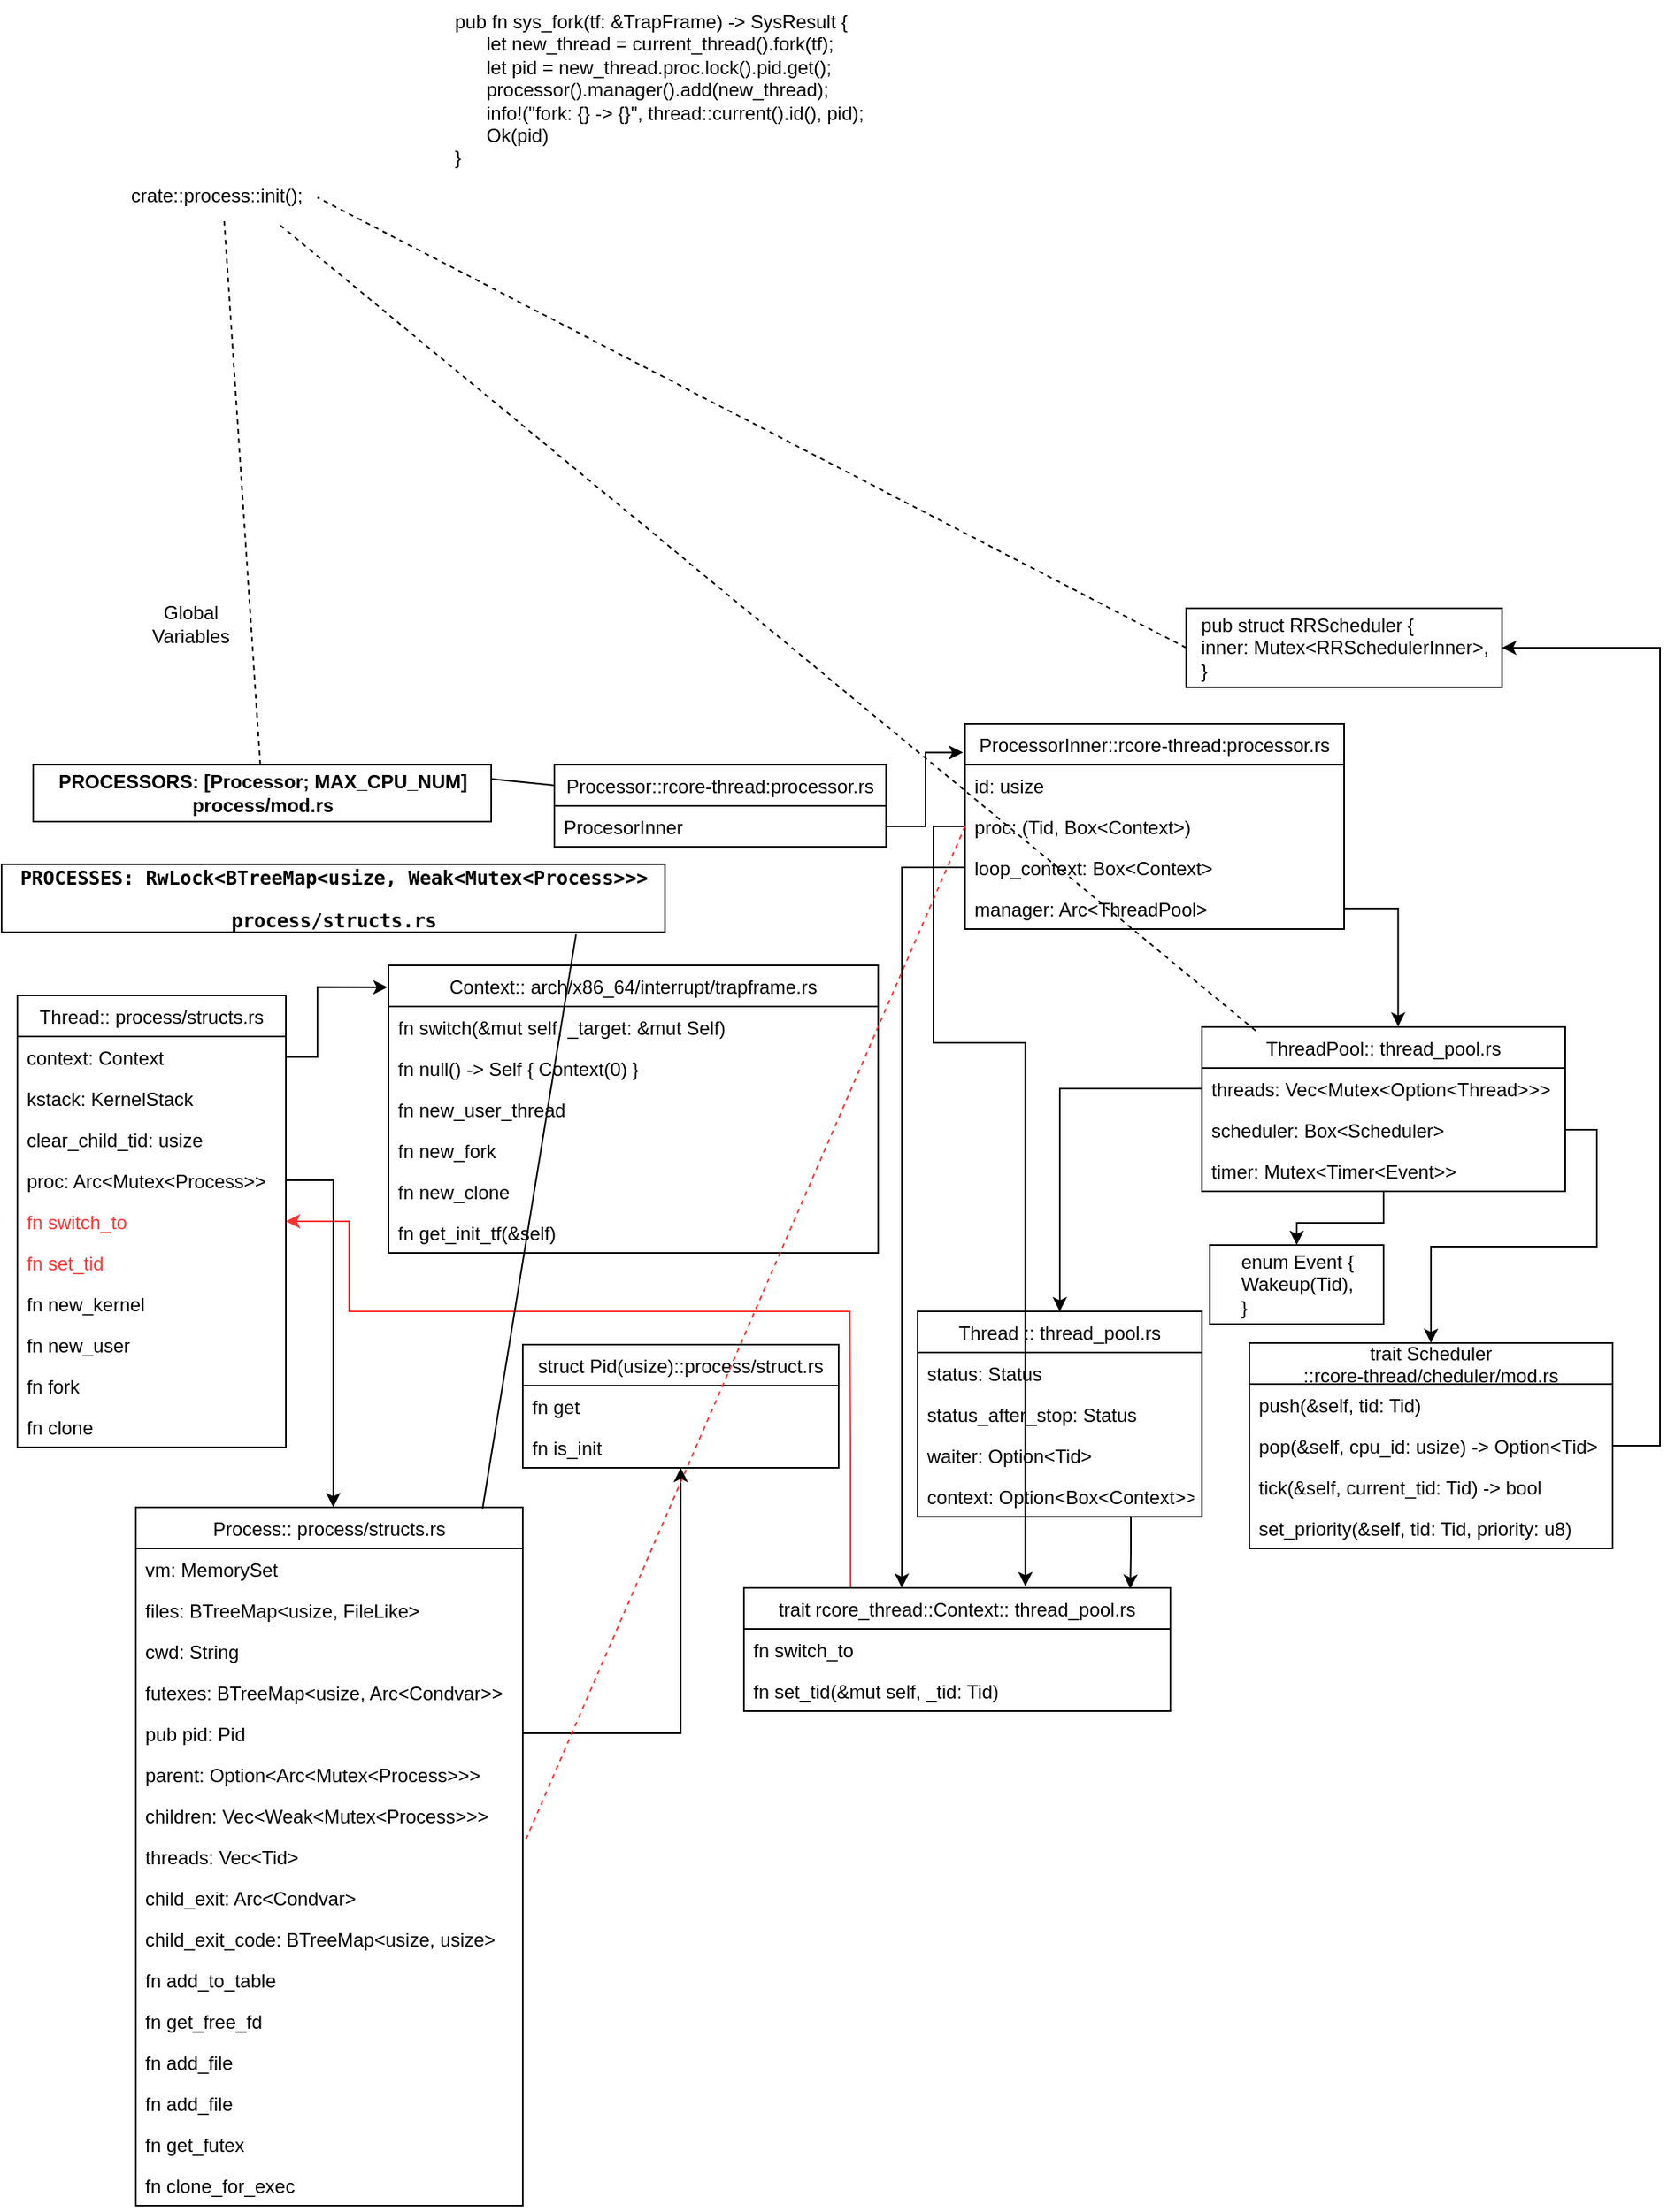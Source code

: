 <mxfile version="10.6.5" type="device"><diagram name="Page-1" id="e56a1550-8fbb-45ad-956c-1786394a9013"><mxGraphModel dx="1116" dy="1576" grid="1" gridSize="10" guides="1" tooltips="1" connect="1" arrows="1" fold="1" page="1" pageScale="1" pageWidth="1100" pageHeight="850" background="#ffffff" math="0" shadow="0"><root><mxCell id="0"/><mxCell id="1" parent="0"/><mxCell id="3l4ur79wan_3FChxaoL4-25" value="Processor::rcore-thread:processor.rs" style="swimlane;fontStyle=0;childLayout=stackLayout;horizontal=1;startSize=26;fillColor=none;horizontalStack=0;resizeParent=1;resizeParentMax=0;resizeLast=0;collapsible=1;marginBottom=0;" vertex="1" parent="1"><mxGeometry x="360" y="184" width="210" height="52" as="geometry"/></mxCell><mxCell id="3l4ur79wan_3FChxaoL4-26" value="ProcesorInner" style="text;strokeColor=none;fillColor=none;align=left;verticalAlign=top;spacingLeft=4;spacingRight=4;overflow=hidden;rotatable=0;points=[[0,0.5],[1,0.5]];portConstraint=eastwest;" vertex="1" parent="3l4ur79wan_3FChxaoL4-25"><mxGeometry y="26" width="210" height="26" as="geometry"/></mxCell><mxCell id="3l4ur79wan_3FChxaoL4-29" value="ProcessorInner::rcore-thread:processor.rs" style="swimlane;fontStyle=0;childLayout=stackLayout;horizontal=1;startSize=26;fillColor=none;horizontalStack=0;resizeParent=1;resizeParentMax=0;resizeLast=0;collapsible=1;marginBottom=0;" vertex="1" parent="1"><mxGeometry x="620" y="158" width="240" height="130" as="geometry"/></mxCell><mxCell id="3l4ur79wan_3FChxaoL4-30" value="id: usize" style="text;strokeColor=none;fillColor=none;align=left;verticalAlign=top;spacingLeft=4;spacingRight=4;overflow=hidden;rotatable=0;points=[[0,0.5],[1,0.5]];portConstraint=eastwest;" vertex="1" parent="3l4ur79wan_3FChxaoL4-29"><mxGeometry y="26" width="240" height="26" as="geometry"/></mxCell><mxCell id="3l4ur79wan_3FChxaoL4-31" value="proc: (Tid, Box&lt;Context&gt;)" style="text;strokeColor=none;fillColor=none;align=left;verticalAlign=top;spacingLeft=4;spacingRight=4;overflow=hidden;rotatable=0;points=[[0,0.5],[1,0.5]];portConstraint=eastwest;" vertex="1" parent="3l4ur79wan_3FChxaoL4-29"><mxGeometry y="52" width="240" height="26" as="geometry"/></mxCell><mxCell id="3l4ur79wan_3FChxaoL4-32" value="loop_context: Box&lt;Context&gt;" style="text;strokeColor=none;fillColor=none;align=left;verticalAlign=top;spacingLeft=4;spacingRight=4;overflow=hidden;rotatable=0;points=[[0,0.5],[1,0.5]];portConstraint=eastwest;" vertex="1" parent="3l4ur79wan_3FChxaoL4-29"><mxGeometry y="78" width="240" height="26" as="geometry"/></mxCell><mxCell id="3l4ur79wan_3FChxaoL4-40" value="manager: Arc&lt;ThreadPool&gt;" style="text;strokeColor=none;fillColor=none;align=left;verticalAlign=top;spacingLeft=4;spacingRight=4;overflow=hidden;rotatable=0;points=[[0,0.5],[1,0.5]];portConstraint=eastwest;" vertex="1" parent="3l4ur79wan_3FChxaoL4-29"><mxGeometry y="104" width="240" height="26" as="geometry"/></mxCell><mxCell id="3l4ur79wan_3FChxaoL4-33" style="edgeStyle=orthogonalEdgeStyle;rounded=0;orthogonalLoop=1;jettySize=auto;html=1;exitX=1;exitY=0.5;exitDx=0;exitDy=0;entryX=-0.005;entryY=0.14;entryDx=0;entryDy=0;entryPerimeter=0;" edge="1" parent="1" source="3l4ur79wan_3FChxaoL4-26" target="3l4ur79wan_3FChxaoL4-29"><mxGeometry relative="1" as="geometry"/></mxCell><mxCell id="3l4ur79wan_3FChxaoL4-35" value="&lt;span&gt;&lt;b&gt;PROCESSORS: [Processor; MAX_CPU_NUM]&lt;br&gt;process/mod.rs&lt;br&gt;&lt;/b&gt;&lt;/span&gt;" style="html=1;" vertex="1" parent="1"><mxGeometry x="30" y="184" width="290" height="36" as="geometry"/></mxCell><mxCell id="3l4ur79wan_3FChxaoL4-36" value="Global Variables" style="text;html=1;strokeColor=none;fillColor=none;align=center;verticalAlign=middle;whiteSpace=wrap;rounded=0;" vertex="1" parent="1"><mxGeometry x="90" y="85" width="80" height="20" as="geometry"/></mxCell><mxCell id="3l4ur79wan_3FChxaoL4-37" value="" style="endArrow=none;dashed=1;html=1;entryX=0.804;entryY=1.086;entryDx=0;entryDy=0;entryPerimeter=0;exitX=0.148;exitY=0.023;exitDx=0;exitDy=0;exitPerimeter=0;" edge="1" parent="1" source="3l4ur79wan_3FChxaoL4-41" target="3l4ur79wan_3FChxaoL4-71"><mxGeometry width="50" height="50" relative="1" as="geometry"><mxPoint x="350" y="270" as="sourcePoint"/><mxPoint x="350" y="118" as="targetPoint"/></mxGeometry></mxCell><mxCell id="3l4ur79wan_3FChxaoL4-38" value="" style="endArrow=none;html=1;entryX=0;entryY=0.25;entryDx=0;entryDy=0;exitX=1;exitY=0.25;exitDx=0;exitDy=0;" edge="1" parent="1" source="3l4ur79wan_3FChxaoL4-35" target="3l4ur79wan_3FChxaoL4-25"><mxGeometry width="50" height="50" relative="1" as="geometry"><mxPoint x="295" y="350" as="sourcePoint"/><mxPoint x="345" y="300" as="targetPoint"/></mxGeometry></mxCell><mxCell id="3l4ur79wan_3FChxaoL4-64" style="edgeStyle=orthogonalEdgeStyle;rounded=0;orthogonalLoop=1;jettySize=auto;html=1;entryX=0.5;entryY=0;entryDx=0;entryDy=0;" edge="1" parent="1" source="3l4ur79wan_3FChxaoL4-41" target="3l4ur79wan_3FChxaoL4-63"><mxGeometry relative="1" as="geometry"/></mxCell><mxCell id="3l4ur79wan_3FChxaoL4-41" value="ThreadPool:: thread_pool.rs" style="swimlane;fontStyle=0;childLayout=stackLayout;horizontal=1;startSize=26;fillColor=none;horizontalStack=0;resizeParent=1;resizeParentMax=0;resizeLast=0;collapsible=1;marginBottom=0;" vertex="1" parent="1"><mxGeometry x="770" y="350" width="230" height="104" as="geometry"/></mxCell><mxCell id="3l4ur79wan_3FChxaoL4-42" value="threads: Vec&lt;Mutex&lt;Option&lt;Thread&gt;&gt;&gt;" style="text;strokeColor=none;fillColor=none;align=left;verticalAlign=top;spacingLeft=4;spacingRight=4;overflow=hidden;rotatable=0;points=[[0,0.5],[1,0.5]];portConstraint=eastwest;" vertex="1" parent="3l4ur79wan_3FChxaoL4-41"><mxGeometry y="26" width="230" height="26" as="geometry"/></mxCell><mxCell id="3l4ur79wan_3FChxaoL4-43" value="scheduler: Box&lt;Scheduler&gt;" style="text;strokeColor=none;fillColor=none;align=left;verticalAlign=top;spacingLeft=4;spacingRight=4;overflow=hidden;rotatable=0;points=[[0,0.5],[1,0.5]];portConstraint=eastwest;" vertex="1" parent="3l4ur79wan_3FChxaoL4-41"><mxGeometry y="52" width="230" height="26" as="geometry"/></mxCell><mxCell id="3l4ur79wan_3FChxaoL4-44" value="timer: Mutex&lt;Timer&lt;Event&gt;&gt;" style="text;strokeColor=none;fillColor=none;align=left;verticalAlign=top;spacingLeft=4;spacingRight=4;overflow=hidden;rotatable=0;points=[[0,0.5],[1,0.5]];portConstraint=eastwest;" vertex="1" parent="3l4ur79wan_3FChxaoL4-41"><mxGeometry y="78" width="230" height="26" as="geometry"/></mxCell><mxCell id="3l4ur79wan_3FChxaoL4-77" style="edgeStyle=orthogonalEdgeStyle;rounded=0;orthogonalLoop=1;jettySize=auto;html=1;entryX=1;entryY=0.5;entryDx=0;entryDy=0;" edge="1" parent="1" source="3l4ur79wan_3FChxaoL4-46" target="3l4ur79wan_3FChxaoL4-73"><mxGeometry relative="1" as="geometry"><Array as="points"><mxPoint x="1060" y="615"/><mxPoint x="1060" y="110"/></Array></mxGeometry></mxCell><mxCell id="3l4ur79wan_3FChxaoL4-46" value="trait Scheduler&#10;::rcore-thread/cheduler/mod.rs" style="swimlane;fontStyle=0;childLayout=stackLayout;horizontal=1;startSize=26;fillColor=none;horizontalStack=0;resizeParent=1;resizeParentMax=0;resizeLast=0;collapsible=1;marginBottom=0;" vertex="1" parent="1"><mxGeometry x="800" y="550" width="230" height="130" as="geometry"/></mxCell><mxCell id="3l4ur79wan_3FChxaoL4-47" value="push(&amp;self, tid: Tid)" style="text;strokeColor=none;fillColor=none;align=left;verticalAlign=top;spacingLeft=4;spacingRight=4;overflow=hidden;rotatable=0;points=[[0,0.5],[1,0.5]];portConstraint=eastwest;" vertex="1" parent="3l4ur79wan_3FChxaoL4-46"><mxGeometry y="26" width="230" height="26" as="geometry"/></mxCell><mxCell id="3l4ur79wan_3FChxaoL4-48" value="pop(&amp;self, cpu_id: usize) -&gt; Option&lt;Tid&gt;" style="text;strokeColor=none;fillColor=none;align=left;verticalAlign=top;spacingLeft=4;spacingRight=4;overflow=hidden;rotatable=0;points=[[0,0.5],[1,0.5]];portConstraint=eastwest;" vertex="1" parent="3l4ur79wan_3FChxaoL4-46"><mxGeometry y="52" width="230" height="26" as="geometry"/></mxCell><mxCell id="3l4ur79wan_3FChxaoL4-49" value="tick(&amp;self, current_tid: Tid) -&gt; bool" style="text;strokeColor=none;fillColor=none;align=left;verticalAlign=top;spacingLeft=4;spacingRight=4;overflow=hidden;rotatable=0;points=[[0,0.5],[1,0.5]];portConstraint=eastwest;" vertex="1" parent="3l4ur79wan_3FChxaoL4-46"><mxGeometry y="78" width="230" height="26" as="geometry"/></mxCell><mxCell id="3l4ur79wan_3FChxaoL4-55" value="set_priority(&amp;self, tid: Tid, priority: u8)" style="text;strokeColor=none;fillColor=none;align=left;verticalAlign=top;spacingLeft=4;spacingRight=4;overflow=hidden;rotatable=0;points=[[0,0.5],[1,0.5]];portConstraint=eastwest;" vertex="1" parent="3l4ur79wan_3FChxaoL4-46"><mxGeometry y="104" width="230" height="26" as="geometry"/></mxCell><mxCell id="3l4ur79wan_3FChxaoL4-56" style="edgeStyle=orthogonalEdgeStyle;rounded=0;orthogonalLoop=1;jettySize=auto;html=1;entryX=0.5;entryY=0;entryDx=0;entryDy=0;" edge="1" parent="1" source="3l4ur79wan_3FChxaoL4-43" target="3l4ur79wan_3FChxaoL4-46"><mxGeometry relative="1" as="geometry"/></mxCell><mxCell id="3l4ur79wan_3FChxaoL4-70" style="edgeStyle=orthogonalEdgeStyle;rounded=0;orthogonalLoop=1;jettySize=auto;html=1;exitX=0.75;exitY=1;exitDx=0;exitDy=0;entryX=0.906;entryY=0.007;entryDx=0;entryDy=0;entryPerimeter=0;" edge="1" parent="1" source="3l4ur79wan_3FChxaoL4-57" target="3l4ur79wan_3FChxaoL4-66"><mxGeometry relative="1" as="geometry"/></mxCell><mxCell id="3l4ur79wan_3FChxaoL4-57" value="Thread :: thread_pool.rs" style="swimlane;fontStyle=0;childLayout=stackLayout;horizontal=1;startSize=26;fillColor=none;horizontalStack=0;resizeParent=1;resizeParentMax=0;resizeLast=0;collapsible=1;marginBottom=0;" vertex="1" parent="1"><mxGeometry x="590" y="530" width="180" height="130" as="geometry"/></mxCell><mxCell id="3l4ur79wan_3FChxaoL4-58" value="status: Status" style="text;strokeColor=none;fillColor=none;align=left;verticalAlign=top;spacingLeft=4;spacingRight=4;overflow=hidden;rotatable=0;points=[[0,0.5],[1,0.5]];portConstraint=eastwest;" vertex="1" parent="3l4ur79wan_3FChxaoL4-57"><mxGeometry y="26" width="180" height="26" as="geometry"/></mxCell><mxCell id="3l4ur79wan_3FChxaoL4-59" value="status_after_stop: Status" style="text;strokeColor=none;fillColor=none;align=left;verticalAlign=top;spacingLeft=4;spacingRight=4;overflow=hidden;rotatable=0;points=[[0,0.5],[1,0.5]];portConstraint=eastwest;" vertex="1" parent="3l4ur79wan_3FChxaoL4-57"><mxGeometry y="52" width="180" height="26" as="geometry"/></mxCell><mxCell id="3l4ur79wan_3FChxaoL4-60" value="waiter: Option&lt;Tid&gt;" style="text;strokeColor=none;fillColor=none;align=left;verticalAlign=top;spacingLeft=4;spacingRight=4;overflow=hidden;rotatable=0;points=[[0,0.5],[1,0.5]];portConstraint=eastwest;" vertex="1" parent="3l4ur79wan_3FChxaoL4-57"><mxGeometry y="78" width="180" height="26" as="geometry"/></mxCell><mxCell id="3l4ur79wan_3FChxaoL4-61" value="context: Option&lt;Box&lt;Context&gt;&gt;" style="text;strokeColor=none;fillColor=none;align=left;verticalAlign=top;spacingLeft=4;spacingRight=4;overflow=hidden;rotatable=0;points=[[0,0.5],[1,0.5]];portConstraint=eastwest;" vertex="1" parent="3l4ur79wan_3FChxaoL4-57"><mxGeometry y="104" width="180" height="26" as="geometry"/></mxCell><mxCell id="3l4ur79wan_3FChxaoL4-62" style="edgeStyle=orthogonalEdgeStyle;rounded=0;orthogonalLoop=1;jettySize=auto;html=1;entryX=0.5;entryY=0;entryDx=0;entryDy=0;" edge="1" parent="1" source="3l4ur79wan_3FChxaoL4-42" target="3l4ur79wan_3FChxaoL4-57"><mxGeometry relative="1" as="geometry"/></mxCell><mxCell id="3l4ur79wan_3FChxaoL4-63" value="&lt;pre&gt;&lt;div style=&quot;text-align: left&quot;&gt;&lt;span style=&quot;font-family: &amp;#34;helvetica&amp;#34; ; white-space: nowrap&quot;&gt;enum &lt;/span&gt;&lt;span style=&quot;font-family: &amp;#34;helvetica&amp;#34; ; white-space: nowrap&quot;&gt;Event {&lt;/span&gt;&lt;/div&gt;&lt;span&gt;&lt;div style=&quot;text-align: left&quot;&gt;&lt;span style=&quot;font-family: &amp;#34;helvetica&amp;#34; ; white-space: nowrap&quot;&gt;Wakeup&lt;/span&gt;&lt;span style=&quot;font-family: &amp;#34;helvetica&amp;#34; ; white-space: nowrap&quot;&gt;(Tid)&lt;/span&gt;&lt;span style=&quot;font-family: &amp;#34;helvetica&amp;#34; ; white-space: nowrap&quot;&gt;,&lt;/span&gt;&lt;/div&gt;&lt;/span&gt;&lt;div style=&quot;text-align: left&quot;&gt;&lt;span style=&quot;font-family: &amp;#34;helvetica&amp;#34; ; white-space: nowrap&quot;&gt;}&lt;/span&gt;&lt;/div&gt;&lt;/pre&gt;" style="html=1;" vertex="1" parent="1"><mxGeometry x="775" y="488" width="110" height="50" as="geometry"/></mxCell><mxCell id="3l4ur79wan_3FChxaoL4-65" style="edgeStyle=orthogonalEdgeStyle;rounded=0;orthogonalLoop=1;jettySize=auto;html=1;exitX=1;exitY=0.5;exitDx=0;exitDy=0;entryX=0.54;entryY=-0.003;entryDx=0;entryDy=0;entryPerimeter=0;" edge="1" parent="1" source="3l4ur79wan_3FChxaoL4-40" target="3l4ur79wan_3FChxaoL4-41"><mxGeometry relative="1" as="geometry"/></mxCell><mxCell id="3l4ur79wan_3FChxaoL4-107" style="edgeStyle=orthogonalEdgeStyle;rounded=0;orthogonalLoop=1;jettySize=auto;html=1;exitX=0.25;exitY=0;exitDx=0;exitDy=0;entryX=1;entryY=0.5;entryDx=0;entryDy=0;fillColor=#f8cecc;strokeColor=#FF3333;" edge="1" parent="1" source="3l4ur79wan_3FChxaoL4-66" target="3l4ur79wan_3FChxaoL4-81"><mxGeometry relative="1" as="geometry"><Array as="points"><mxPoint x="547" y="620"/><mxPoint x="547" y="530"/><mxPoint x="230" y="530"/><mxPoint x="230" y="473"/></Array></mxGeometry></mxCell><mxCell id="3l4ur79wan_3FChxaoL4-66" value="trait rcore_thread::Context:: thread_pool.rs" style="swimlane;fontStyle=0;childLayout=stackLayout;horizontal=1;startSize=26;fillColor=none;horizontalStack=0;resizeParent=1;resizeParentMax=0;resizeLast=0;collapsible=1;marginBottom=0;" vertex="1" parent="1"><mxGeometry x="480" y="705" width="270" height="78" as="geometry"><mxRectangle x="580" y="615" width="180" height="26" as="alternateBounds"/></mxGeometry></mxCell><mxCell id="3l4ur79wan_3FChxaoL4-67" value="fn switch_to" style="text;strokeColor=none;fillColor=none;align=left;verticalAlign=top;spacingLeft=4;spacingRight=4;overflow=hidden;rotatable=0;points=[[0,0.5],[1,0.5]];portConstraint=eastwest;" vertex="1" parent="3l4ur79wan_3FChxaoL4-66"><mxGeometry y="26" width="270" height="26" as="geometry"/></mxCell><mxCell id="3l4ur79wan_3FChxaoL4-68" value="fn set_tid(&amp;mut self, _tid: Tid)" style="text;strokeColor=none;fillColor=none;align=left;verticalAlign=top;spacingLeft=4;spacingRight=4;overflow=hidden;rotatable=0;points=[[0,0.5],[1,0.5]];portConstraint=eastwest;" vertex="1" parent="3l4ur79wan_3FChxaoL4-66"><mxGeometry y="52" width="270" height="26" as="geometry"/></mxCell><mxCell id="3l4ur79wan_3FChxaoL4-71" value="crate::process::init();" style="text;html=1;" vertex="1" parent="1"><mxGeometry x="90" y="-190" width="120" height="30" as="geometry"/></mxCell><mxCell id="3l4ur79wan_3FChxaoL4-73" value="&lt;pre&gt;&lt;div style=&quot;text-align: left&quot;&gt;&lt;span style=&quot;font-family: &amp;#34;helvetica&amp;#34; ; white-space: nowrap&quot;&gt;pub struct &lt;/span&gt;&lt;span style=&quot;font-family: &amp;#34;helvetica&amp;#34; ; white-space: nowrap&quot;&gt;RRScheduler {&lt;/span&gt;&lt;/div&gt;&lt;span&gt;&lt;div style=&quot;text-align: left&quot;&gt;&lt;span style=&quot;font-family: &amp;#34;helvetica&amp;#34; ; white-space: nowrap&quot;&gt;inner&lt;/span&gt;&lt;span style=&quot;font-family: &amp;#34;helvetica&amp;#34; ; white-space: nowrap&quot;&gt;: Mutex&amp;lt;RRSchedulerInner&amp;gt;&lt;/span&gt;&lt;span style=&quot;font-family: &amp;#34;helvetica&amp;#34; ; white-space: nowrap&quot;&gt;,&lt;/span&gt;&lt;/div&gt;&lt;/span&gt;&lt;div style=&quot;text-align: left&quot;&gt;&lt;span style=&quot;font-family: &amp;#34;helvetica&amp;#34; ; white-space: nowrap&quot;&gt;}&lt;/span&gt;&lt;/div&gt;&lt;/pre&gt;" style="html=1;" vertex="1" parent="1"><mxGeometry x="760" y="85" width="200" height="50" as="geometry"/></mxCell><mxCell id="3l4ur79wan_3FChxaoL4-78" value="" style="endArrow=none;dashed=1;html=1;" edge="1" parent="1" source="3l4ur79wan_3FChxaoL4-35" target="3l4ur79wan_3FChxaoL4-71"><mxGeometry width="50" height="50" relative="1" as="geometry"><mxPoint x="170" y="330" as="sourcePoint"/><mxPoint x="220" y="280" as="targetPoint"/></mxGeometry></mxCell><mxCell id="3l4ur79wan_3FChxaoL4-79" value="" style="endArrow=none;dashed=1;html=1;exitX=0;exitY=0.5;exitDx=0;exitDy=0;entryX=1;entryY=0.5;entryDx=0;entryDy=0;" edge="1" parent="1" source="3l4ur79wan_3FChxaoL4-73" target="3l4ur79wan_3FChxaoL4-71"><mxGeometry width="50" height="50" relative="1" as="geometry"><mxPoint x="205.833" y="194" as="sourcePoint"/><mxPoint x="267.5" y="120.0" as="targetPoint"/></mxGeometry></mxCell><mxCell id="3l4ur79wan_3FChxaoL4-99" style="edgeStyle=orthogonalEdgeStyle;rounded=0;orthogonalLoop=1;jettySize=auto;html=1;exitX=1;exitY=0.5;exitDx=0;exitDy=0;" edge="1" parent="1" source="3l4ur79wan_3FChxaoL4-85" target="3l4ur79wan_3FChxaoL4-86"><mxGeometry relative="1" as="geometry"><mxPoint x="110" y="506" as="sourcePoint"/><Array as="points"><mxPoint x="220" y="447"/></Array></mxGeometry></mxCell><mxCell id="3l4ur79wan_3FChxaoL4-81" value="Thread:: process/structs.rs" style="swimlane;fontStyle=0;childLayout=stackLayout;horizontal=1;startSize=26;fillColor=none;horizontalStack=0;resizeParent=1;resizeParentMax=0;resizeLast=0;collapsible=1;marginBottom=0;" vertex="1" parent="1"><mxGeometry x="20" y="330" width="170" height="286" as="geometry"/></mxCell><mxCell id="3l4ur79wan_3FChxaoL4-82" value="context: Context" style="text;strokeColor=none;fillColor=none;align=left;verticalAlign=top;spacingLeft=4;spacingRight=4;overflow=hidden;rotatable=0;points=[[0,0.5],[1,0.5]];portConstraint=eastwest;" vertex="1" parent="3l4ur79wan_3FChxaoL4-81"><mxGeometry y="26" width="170" height="26" as="geometry"/></mxCell><mxCell id="3l4ur79wan_3FChxaoL4-83" value="kstack: KernelStack" style="text;strokeColor=none;fillColor=none;align=left;verticalAlign=top;spacingLeft=4;spacingRight=4;overflow=hidden;rotatable=0;points=[[0,0.5],[1,0.5]];portConstraint=eastwest;" vertex="1" parent="3l4ur79wan_3FChxaoL4-81"><mxGeometry y="52" width="170" height="26" as="geometry"/></mxCell><mxCell id="3l4ur79wan_3FChxaoL4-84" value="clear_child_tid: usize" style="text;strokeColor=none;fillColor=none;align=left;verticalAlign=top;spacingLeft=4;spacingRight=4;overflow=hidden;rotatable=0;points=[[0,0.5],[1,0.5]];portConstraint=eastwest;" vertex="1" parent="3l4ur79wan_3FChxaoL4-81"><mxGeometry y="78" width="170" height="26" as="geometry"/></mxCell><mxCell id="3l4ur79wan_3FChxaoL4-85" value="proc: Arc&lt;Mutex&lt;Process&gt;&gt;" style="text;strokeColor=none;fillColor=none;align=left;verticalAlign=top;spacingLeft=4;spacingRight=4;overflow=hidden;rotatable=0;points=[[0,0.5],[1,0.5]];portConstraint=eastwest;" vertex="1" parent="3l4ur79wan_3FChxaoL4-81"><mxGeometry y="104" width="170" height="26" as="geometry"/></mxCell><mxCell id="3l4ur79wan_3FChxaoL4-121" value="fn switch_to" style="text;strokeColor=none;fillColor=none;align=left;verticalAlign=top;spacingLeft=4;spacingRight=4;overflow=hidden;rotatable=0;points=[[0,0.5],[1,0.5]];portConstraint=eastwest;fontColor=#FF3333;" vertex="1" parent="3l4ur79wan_3FChxaoL4-81"><mxGeometry y="130" width="170" height="26" as="geometry"/></mxCell><mxCell id="3l4ur79wan_3FChxaoL4-122" value="fn set_tid" style="text;strokeColor=none;fillColor=none;align=left;verticalAlign=top;spacingLeft=4;spacingRight=4;overflow=hidden;rotatable=0;points=[[0,0.5],[1,0.5]];portConstraint=eastwest;fontColor=#FF3333;" vertex="1" parent="3l4ur79wan_3FChxaoL4-81"><mxGeometry y="156" width="170" height="26" as="geometry"/></mxCell><mxCell id="3l4ur79wan_3FChxaoL4-123" value="fn new_kernel" style="text;strokeColor=none;fillColor=none;align=left;verticalAlign=top;spacingLeft=4;spacingRight=4;overflow=hidden;rotatable=0;points=[[0,0.5],[1,0.5]];portConstraint=eastwest;" vertex="1" parent="3l4ur79wan_3FChxaoL4-81"><mxGeometry y="182" width="170" height="26" as="geometry"/></mxCell><mxCell id="3l4ur79wan_3FChxaoL4-125" value="fn new_user" style="text;strokeColor=none;fillColor=none;align=left;verticalAlign=top;spacingLeft=4;spacingRight=4;overflow=hidden;rotatable=0;points=[[0,0.5],[1,0.5]];portConstraint=eastwest;" vertex="1" parent="3l4ur79wan_3FChxaoL4-81"><mxGeometry y="208" width="170" height="26" as="geometry"/></mxCell><mxCell id="3l4ur79wan_3FChxaoL4-126" value="fn fork" style="text;strokeColor=none;fillColor=none;align=left;verticalAlign=top;spacingLeft=4;spacingRight=4;overflow=hidden;rotatable=0;points=[[0,0.5],[1,0.5]];portConstraint=eastwest;" vertex="1" parent="3l4ur79wan_3FChxaoL4-81"><mxGeometry y="234" width="170" height="26" as="geometry"/></mxCell><mxCell id="3l4ur79wan_3FChxaoL4-129" value="fn clone" style="text;strokeColor=none;fillColor=none;align=left;verticalAlign=top;spacingLeft=4;spacingRight=4;overflow=hidden;rotatable=0;points=[[0,0.5],[1,0.5]];portConstraint=eastwest;" vertex="1" parent="3l4ur79wan_3FChxaoL4-81"><mxGeometry y="260" width="170" height="26" as="geometry"/></mxCell><mxCell id="3l4ur79wan_3FChxaoL4-86" value="Process:: process/structs.rs" style="swimlane;fontStyle=0;childLayout=stackLayout;horizontal=1;startSize=26;fillColor=none;horizontalStack=0;resizeParent=1;resizeParentMax=0;resizeLast=0;collapsible=1;marginBottom=0;" vertex="1" parent="1"><mxGeometry x="95" y="654" width="245" height="442" as="geometry"/></mxCell><mxCell id="3l4ur79wan_3FChxaoL4-87" value="vm: MemorySet" style="text;strokeColor=none;fillColor=none;align=left;verticalAlign=top;spacingLeft=4;spacingRight=4;overflow=hidden;rotatable=0;points=[[0,0.5],[1,0.5]];portConstraint=eastwest;" vertex="1" parent="3l4ur79wan_3FChxaoL4-86"><mxGeometry y="26" width="245" height="26" as="geometry"/></mxCell><mxCell id="3l4ur79wan_3FChxaoL4-88" value="files: BTreeMap&lt;usize, FileLike&gt;" style="text;strokeColor=none;fillColor=none;align=left;verticalAlign=top;spacingLeft=4;spacingRight=4;overflow=hidden;rotatable=0;points=[[0,0.5],[1,0.5]];portConstraint=eastwest;" vertex="1" parent="3l4ur79wan_3FChxaoL4-86"><mxGeometry y="52" width="245" height="26" as="geometry"/></mxCell><mxCell id="3l4ur79wan_3FChxaoL4-89" value="cwd: String" style="text;strokeColor=none;fillColor=none;align=left;verticalAlign=top;spacingLeft=4;spacingRight=4;overflow=hidden;rotatable=0;points=[[0,0.5],[1,0.5]];portConstraint=eastwest;" vertex="1" parent="3l4ur79wan_3FChxaoL4-86"><mxGeometry y="78" width="245" height="26" as="geometry"/></mxCell><mxCell id="3l4ur79wan_3FChxaoL4-90" value="futexes: BTreeMap&lt;usize, Arc&lt;Condvar&gt;&gt;" style="text;strokeColor=none;fillColor=none;align=left;verticalAlign=top;spacingLeft=4;spacingRight=4;overflow=hidden;rotatable=0;points=[[0,0.5],[1,0.5]];portConstraint=eastwest;" vertex="1" parent="3l4ur79wan_3FChxaoL4-86"><mxGeometry y="104" width="245" height="26" as="geometry"/></mxCell><mxCell id="3l4ur79wan_3FChxaoL4-92" value="pub pid: Pid" style="text;strokeColor=none;fillColor=none;align=left;verticalAlign=top;spacingLeft=4;spacingRight=4;overflow=hidden;rotatable=0;points=[[0,0.5],[1,0.5]];portConstraint=eastwest;" vertex="1" parent="3l4ur79wan_3FChxaoL4-86"><mxGeometry y="130" width="245" height="26" as="geometry"/></mxCell><mxCell id="3l4ur79wan_3FChxaoL4-93" value="parent: Option&lt;Arc&lt;Mutex&lt;Process&gt;&gt;&gt;" style="text;strokeColor=none;fillColor=none;align=left;verticalAlign=top;spacingLeft=4;spacingRight=4;overflow=hidden;rotatable=0;points=[[0,0.5],[1,0.5]];portConstraint=eastwest;" vertex="1" parent="3l4ur79wan_3FChxaoL4-86"><mxGeometry y="156" width="245" height="26" as="geometry"/></mxCell><mxCell id="3l4ur79wan_3FChxaoL4-94" value="children: Vec&lt;Weak&lt;Mutex&lt;Process&gt;&gt;&gt;" style="text;strokeColor=none;fillColor=none;align=left;verticalAlign=top;spacingLeft=4;spacingRight=4;overflow=hidden;rotatable=0;points=[[0,0.5],[1,0.5]];portConstraint=eastwest;" vertex="1" parent="3l4ur79wan_3FChxaoL4-86"><mxGeometry y="182" width="245" height="26" as="geometry"/></mxCell><mxCell id="3l4ur79wan_3FChxaoL4-95" value="threads: Vec&lt;Tid&gt;" style="text;strokeColor=none;fillColor=none;align=left;verticalAlign=top;spacingLeft=4;spacingRight=4;overflow=hidden;rotatable=0;points=[[0,0.5],[1,0.5]];portConstraint=eastwest;" vertex="1" parent="3l4ur79wan_3FChxaoL4-86"><mxGeometry y="208" width="245" height="26" as="geometry"/></mxCell><mxCell id="3l4ur79wan_3FChxaoL4-96" value="child_exit: Arc&lt;Condvar&gt;" style="text;strokeColor=none;fillColor=none;align=left;verticalAlign=top;spacingLeft=4;spacingRight=4;overflow=hidden;rotatable=0;points=[[0,0.5],[1,0.5]];portConstraint=eastwest;" vertex="1" parent="3l4ur79wan_3FChxaoL4-86"><mxGeometry y="234" width="245" height="26" as="geometry"/></mxCell><mxCell id="3l4ur79wan_3FChxaoL4-97" value="child_exit_code: BTreeMap&lt;usize, usize&gt;" style="text;strokeColor=none;fillColor=none;align=left;verticalAlign=top;spacingLeft=4;spacingRight=4;overflow=hidden;rotatable=0;points=[[0,0.5],[1,0.5]];portConstraint=eastwest;" vertex="1" parent="3l4ur79wan_3FChxaoL4-86"><mxGeometry y="260" width="245" height="26" as="geometry"/></mxCell><mxCell id="3l4ur79wan_3FChxaoL4-130" value="fn add_to_table" style="text;strokeColor=none;fillColor=none;align=left;verticalAlign=top;spacingLeft=4;spacingRight=4;overflow=hidden;rotatable=0;points=[[0,0.5],[1,0.5]];portConstraint=eastwest;" vertex="1" parent="3l4ur79wan_3FChxaoL4-86"><mxGeometry y="286" width="245" height="26" as="geometry"/></mxCell><mxCell id="3l4ur79wan_3FChxaoL4-131" value="fn get_free_fd" style="text;strokeColor=none;fillColor=none;align=left;verticalAlign=top;spacingLeft=4;spacingRight=4;overflow=hidden;rotatable=0;points=[[0,0.5],[1,0.5]];portConstraint=eastwest;" vertex="1" parent="3l4ur79wan_3FChxaoL4-86"><mxGeometry y="312" width="245" height="26" as="geometry"/></mxCell><mxCell id="3l4ur79wan_3FChxaoL4-132" value="fn add_file" style="text;strokeColor=none;fillColor=none;align=left;verticalAlign=top;spacingLeft=4;spacingRight=4;overflow=hidden;rotatable=0;points=[[0,0.5],[1,0.5]];portConstraint=eastwest;" vertex="1" parent="3l4ur79wan_3FChxaoL4-86"><mxGeometry y="338" width="245" height="26" as="geometry"/></mxCell><mxCell id="3l4ur79wan_3FChxaoL4-133" value="fn add_file" style="text;strokeColor=none;fillColor=none;align=left;verticalAlign=top;spacingLeft=4;spacingRight=4;overflow=hidden;rotatable=0;points=[[0,0.5],[1,0.5]];portConstraint=eastwest;" vertex="1" parent="3l4ur79wan_3FChxaoL4-86"><mxGeometry y="364" width="245" height="26" as="geometry"/></mxCell><mxCell id="3l4ur79wan_3FChxaoL4-134" value="fn get_futex" style="text;strokeColor=none;fillColor=none;align=left;verticalAlign=top;spacingLeft=4;spacingRight=4;overflow=hidden;rotatable=0;points=[[0,0.5],[1,0.5]];portConstraint=eastwest;" vertex="1" parent="3l4ur79wan_3FChxaoL4-86"><mxGeometry y="390" width="245" height="26" as="geometry"/></mxCell><mxCell id="3l4ur79wan_3FChxaoL4-135" value="fn clone_for_exec" style="text;strokeColor=none;fillColor=none;align=left;verticalAlign=top;spacingLeft=4;spacingRight=4;overflow=hidden;rotatable=0;points=[[0,0.5],[1,0.5]];portConstraint=eastwest;" vertex="1" parent="3l4ur79wan_3FChxaoL4-86"><mxGeometry y="416" width="245" height="26" as="geometry"/></mxCell><mxCell id="3l4ur79wan_3FChxaoL4-100" value="&lt;pre&gt;&lt;font style=&quot;font-size: 12px&quot;&gt;&lt;b&gt;PROCESSES: RwLock&amp;lt;BTreeMap&amp;lt;usize, Weak&amp;lt;Mutex&amp;lt;Process&amp;gt;&amp;gt;&amp;gt;&lt;/b&gt;&lt;/font&gt;&lt;/pre&gt;&lt;pre&gt;&lt;font style=&quot;font-size: 12px&quot;&gt;&lt;b&gt;process/structs.rs&lt;/b&gt;&lt;/font&gt;&lt;/pre&gt;" style="html=1;" vertex="1" parent="1"><mxGeometry x="10" y="247" width="420" height="43" as="geometry"/></mxCell><mxCell id="3l4ur79wan_3FChxaoL4-101" value="" style="endArrow=none;html=1;entryX=0.866;entryY=1.03;entryDx=0;entryDy=0;exitX=0.896;exitY=0.002;exitDx=0;exitDy=0;exitPerimeter=0;entryPerimeter=0;" edge="1" parent="1" source="3l4ur79wan_3FChxaoL4-86" target="3l4ur79wan_3FChxaoL4-100"><mxGeometry width="50" height="50" relative="1" as="geometry"><mxPoint x="374.862" y="391.259" as="sourcePoint"/><mxPoint x="465.207" y="391.259" as="targetPoint"/></mxGeometry></mxCell><mxCell id="3l4ur79wan_3FChxaoL4-108" value="Context:: arch/x86_64/interrupt/trapframe.rs" style="swimlane;fontStyle=0;childLayout=stackLayout;horizontal=1;startSize=26;fillColor=none;horizontalStack=0;resizeParent=1;resizeParentMax=0;resizeLast=0;collapsible=1;marginBottom=0;" vertex="1" parent="1"><mxGeometry x="255" y="311" width="310" height="182" as="geometry"/></mxCell><mxCell id="3l4ur79wan_3FChxaoL4-109" value="fn switch(&amp;mut self, _target: &amp;mut Self)" style="text;strokeColor=none;fillColor=none;align=left;verticalAlign=top;spacingLeft=4;spacingRight=4;overflow=hidden;rotatable=0;points=[[0,0.5],[1,0.5]];portConstraint=eastwest;" vertex="1" parent="3l4ur79wan_3FChxaoL4-108"><mxGeometry y="26" width="310" height="26" as="geometry"/></mxCell><mxCell id="3l4ur79wan_3FChxaoL4-110" value="fn null() -&gt; Self { Context(0) }" style="text;strokeColor=none;fillColor=none;align=left;verticalAlign=top;spacingLeft=4;spacingRight=4;overflow=hidden;rotatable=0;points=[[0,0.5],[1,0.5]];portConstraint=eastwest;" vertex="1" parent="3l4ur79wan_3FChxaoL4-108"><mxGeometry y="52" width="310" height="26" as="geometry"/></mxCell><mxCell id="3l4ur79wan_3FChxaoL4-111" value="fn new_user_thread" style="text;strokeColor=none;fillColor=none;align=left;verticalAlign=top;spacingLeft=4;spacingRight=4;overflow=hidden;rotatable=0;points=[[0,0.5],[1,0.5]];portConstraint=eastwest;" vertex="1" parent="3l4ur79wan_3FChxaoL4-108"><mxGeometry y="78" width="310" height="26" as="geometry"/></mxCell><mxCell id="3l4ur79wan_3FChxaoL4-112" value="fn new_fork" style="text;strokeColor=none;fillColor=none;align=left;verticalAlign=top;spacingLeft=4;spacingRight=4;overflow=hidden;rotatable=0;points=[[0,0.5],[1,0.5]];portConstraint=eastwest;" vertex="1" parent="3l4ur79wan_3FChxaoL4-108"><mxGeometry y="104" width="310" height="26" as="geometry"/></mxCell><mxCell id="3l4ur79wan_3FChxaoL4-113" value="fn new_clone" style="text;strokeColor=none;fillColor=none;align=left;verticalAlign=top;spacingLeft=4;spacingRight=4;overflow=hidden;rotatable=0;points=[[0,0.5],[1,0.5]];portConstraint=eastwest;" vertex="1" parent="3l4ur79wan_3FChxaoL4-108"><mxGeometry y="130" width="310" height="26" as="geometry"/></mxCell><mxCell id="3l4ur79wan_3FChxaoL4-114" value="fn get_init_tf(&amp;self)" style="text;strokeColor=none;fillColor=none;align=left;verticalAlign=top;spacingLeft=4;spacingRight=4;overflow=hidden;rotatable=0;points=[[0,0.5],[1,0.5]];portConstraint=eastwest;" vertex="1" parent="3l4ur79wan_3FChxaoL4-108"><mxGeometry y="156" width="310" height="26" as="geometry"/></mxCell><mxCell id="3l4ur79wan_3FChxaoL4-115" style="edgeStyle=orthogonalEdgeStyle;rounded=0;orthogonalLoop=1;jettySize=auto;html=1;exitX=1;exitY=0.5;exitDx=0;exitDy=0;entryX=-0.002;entryY=0.076;entryDx=0;entryDy=0;entryPerimeter=0;" edge="1" parent="1" source="3l4ur79wan_3FChxaoL4-82" target="3l4ur79wan_3FChxaoL4-108"><mxGeometry relative="1" as="geometry"><Array as="points"><mxPoint x="210" y="369"/><mxPoint x="210" y="325"/></Array></mxGeometry></mxCell><mxCell id="3l4ur79wan_3FChxaoL4-116" style="edgeStyle=orthogonalEdgeStyle;rounded=0;orthogonalLoop=1;jettySize=auto;html=1;entryX=0.66;entryY=-0.013;entryDx=0;entryDy=0;entryPerimeter=0;" edge="1" parent="1" source="3l4ur79wan_3FChxaoL4-31" target="3l4ur79wan_3FChxaoL4-66"><mxGeometry relative="1" as="geometry"><Array as="points"><mxPoint x="600" y="223"/><mxPoint x="600" y="360"/><mxPoint x="658" y="360"/></Array></mxGeometry></mxCell><mxCell id="3l4ur79wan_3FChxaoL4-117" style="edgeStyle=orthogonalEdgeStyle;rounded=0;orthogonalLoop=1;jettySize=auto;html=1;exitX=0;exitY=0.5;exitDx=0;exitDy=0;" edge="1" parent="1" source="3l4ur79wan_3FChxaoL4-32" target="3l4ur79wan_3FChxaoL4-66"><mxGeometry relative="1" as="geometry"><Array as="points"><mxPoint x="580" y="249"/></Array></mxGeometry></mxCell><mxCell id="3l4ur79wan_3FChxaoL4-119" value="pub fn sys_fork(tf: &amp;amp;TrapFrame) -&amp;gt; SysResult { &lt;br&gt;&amp;nbsp; &amp;nbsp; &amp;nbsp; let new_thread = current_thread().fork(tf); &lt;br&gt;&amp;nbsp; &amp;nbsp; &amp;nbsp; let pid = new_thread.proc.lock().pid.get(); &lt;br&gt;&amp;nbsp; &amp;nbsp; &amp;nbsp; processor().manager().add(new_thread); &lt;br&gt;&amp;nbsp; &amp;nbsp; &amp;nbsp; info!(&quot;fork: {} -&amp;gt; {}&quot;, thread::current().id(), pid); &lt;br&gt;&amp;nbsp; &amp;nbsp; &amp;nbsp; Ok(pid)&lt;br&gt;}" style="text;html=1;" vertex="1" parent="1"><mxGeometry x="295" y="-300" width="290" height="110" as="geometry"/></mxCell><mxCell id="3l4ur79wan_3FChxaoL4-136" value="struct Pid(usize)::process/struct.rs" style="swimlane;fontStyle=0;childLayout=stackLayout;horizontal=1;startSize=26;fillColor=none;horizontalStack=0;resizeParent=1;resizeParentMax=0;resizeLast=0;collapsible=1;marginBottom=0;" vertex="1" parent="1"><mxGeometry x="340" y="551" width="200" height="78" as="geometry"/></mxCell><mxCell id="3l4ur79wan_3FChxaoL4-137" value="fn get" style="text;strokeColor=none;fillColor=none;align=left;verticalAlign=top;spacingLeft=4;spacingRight=4;overflow=hidden;rotatable=0;points=[[0,0.5],[1,0.5]];portConstraint=eastwest;" vertex="1" parent="3l4ur79wan_3FChxaoL4-136"><mxGeometry y="26" width="200" height="26" as="geometry"/></mxCell><mxCell id="3l4ur79wan_3FChxaoL4-138" value="fn is_init" style="text;strokeColor=none;fillColor=none;align=left;verticalAlign=top;spacingLeft=4;spacingRight=4;overflow=hidden;rotatable=0;points=[[0,0.5],[1,0.5]];portConstraint=eastwest;" vertex="1" parent="3l4ur79wan_3FChxaoL4-136"><mxGeometry y="52" width="200" height="26" as="geometry"/></mxCell><mxCell id="3l4ur79wan_3FChxaoL4-140" style="edgeStyle=orthogonalEdgeStyle;rounded=0;orthogonalLoop=1;jettySize=auto;html=1;exitX=1;exitY=0.5;exitDx=0;exitDy=0;" edge="1" parent="1" source="3l4ur79wan_3FChxaoL4-92" target="3l4ur79wan_3FChxaoL4-136"><mxGeometry relative="1" as="geometry"/></mxCell><mxCell id="3l4ur79wan_3FChxaoL4-141" value="" style="endArrow=none;dashed=1;html=1;strokeColor=#FF3333;fontColor=#FF3333;entryX=0;entryY=0.5;entryDx=0;entryDy=0;exitX=1.008;exitY=0.083;exitDx=0;exitDy=0;exitPerimeter=0;" edge="1" parent="1" source="3l4ur79wan_3FChxaoL4-95" target="3l4ur79wan_3FChxaoL4-31"><mxGeometry width="50" height="50" relative="1" as="geometry"><mxPoint x="500" y="940" as="sourcePoint"/><mxPoint x="630" y="320" as="targetPoint"/></mxGeometry></mxCell></root></mxGraphModel></diagram></mxfile>